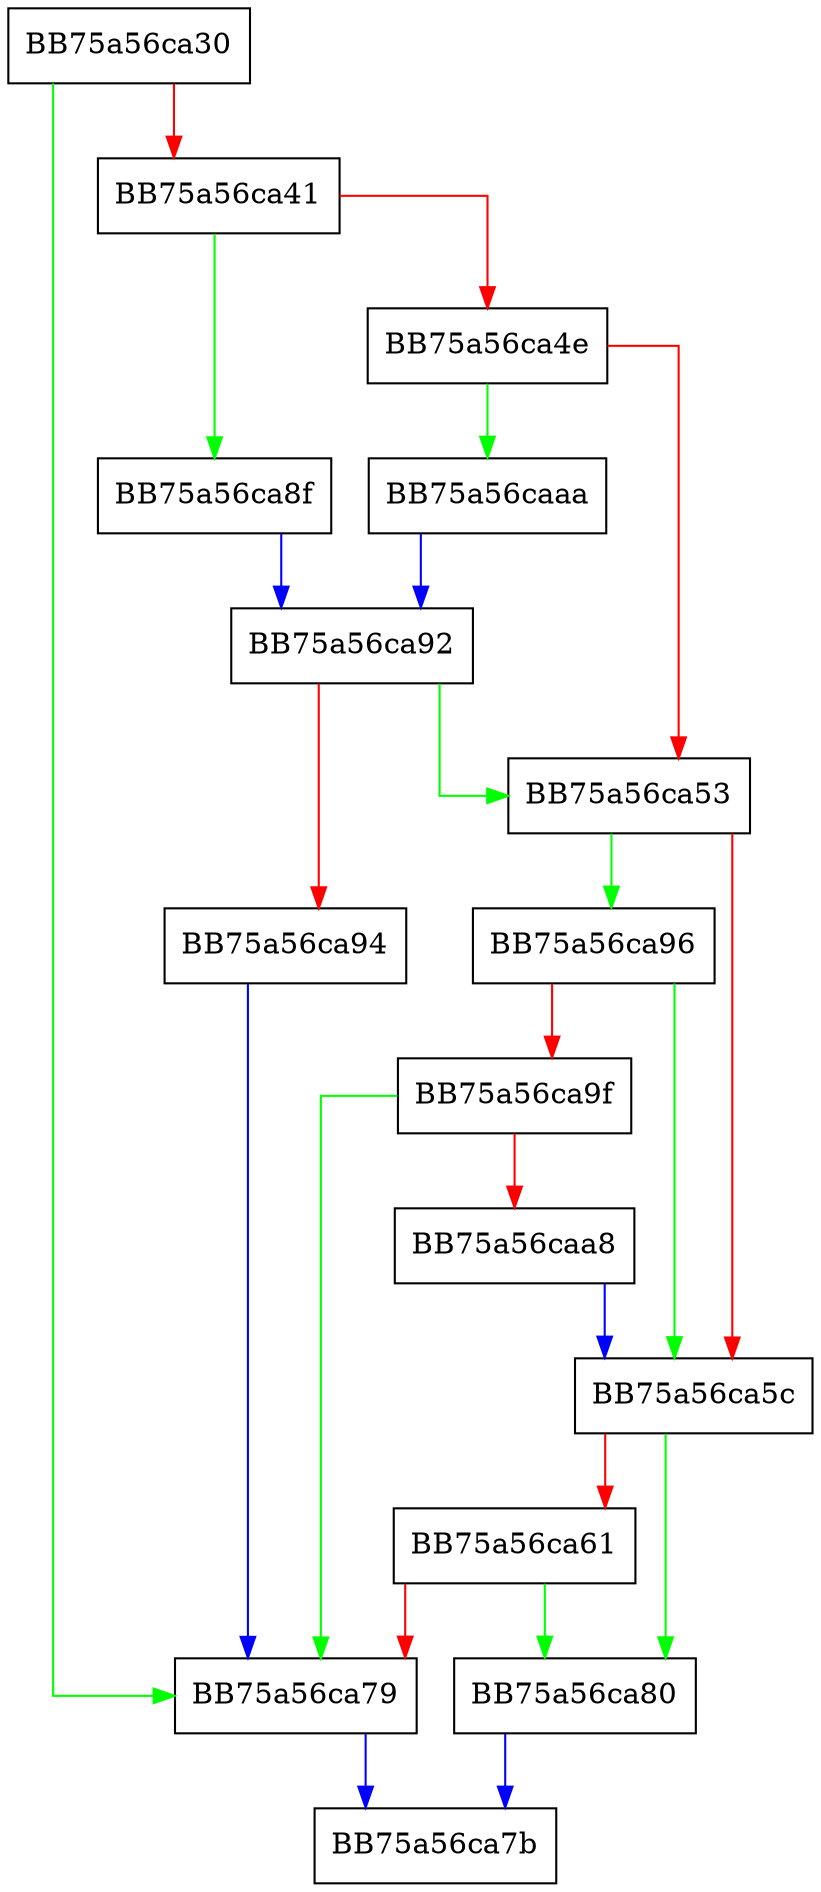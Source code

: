 digraph badcom_ismine {
  node [shape="box"];
  graph [splines=ortho];
  BB75a56ca30 -> BB75a56ca79 [color="green"];
  BB75a56ca30 -> BB75a56ca41 [color="red"];
  BB75a56ca41 -> BB75a56ca8f [color="green"];
  BB75a56ca41 -> BB75a56ca4e [color="red"];
  BB75a56ca4e -> BB75a56caaa [color="green"];
  BB75a56ca4e -> BB75a56ca53 [color="red"];
  BB75a56ca53 -> BB75a56ca96 [color="green"];
  BB75a56ca53 -> BB75a56ca5c [color="red"];
  BB75a56ca5c -> BB75a56ca80 [color="green"];
  BB75a56ca5c -> BB75a56ca61 [color="red"];
  BB75a56ca61 -> BB75a56ca80 [color="green"];
  BB75a56ca61 -> BB75a56ca79 [color="red"];
  BB75a56ca79 -> BB75a56ca7b [color="blue"];
  BB75a56ca80 -> BB75a56ca7b [color="blue"];
  BB75a56ca8f -> BB75a56ca92 [color="blue"];
  BB75a56ca92 -> BB75a56ca53 [color="green"];
  BB75a56ca92 -> BB75a56ca94 [color="red"];
  BB75a56ca94 -> BB75a56ca79 [color="blue"];
  BB75a56ca96 -> BB75a56ca5c [color="green"];
  BB75a56ca96 -> BB75a56ca9f [color="red"];
  BB75a56ca9f -> BB75a56ca79 [color="green"];
  BB75a56ca9f -> BB75a56caa8 [color="red"];
  BB75a56caa8 -> BB75a56ca5c [color="blue"];
  BB75a56caaa -> BB75a56ca92 [color="blue"];
}